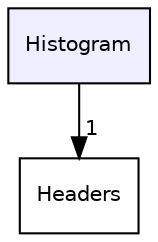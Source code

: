 digraph "Histogram" {
  compound=true
  node [ fontsize="10", fontname="Helvetica"];
  edge [ labelfontsize="10", labelfontname="Helvetica"];
  dir_a00e2153dfcd12fb9a3b34f149f06307 [shape=box, label="Histogram", style="filled", fillcolor="#eeeeff", pencolor="black", URL="dir_a00e2153dfcd12fb9a3b34f149f06307.html"];
  dir_692516b589a32b3bfce781ca9f6d1534 [shape=box label="Headers" URL="dir_692516b589a32b3bfce781ca9f6d1534.html"];
  dir_a00e2153dfcd12fb9a3b34f149f06307->dir_692516b589a32b3bfce781ca9f6d1534 [headlabel="1", labeldistance=1.5 headhref="dir_000012_000011.html"];
}
